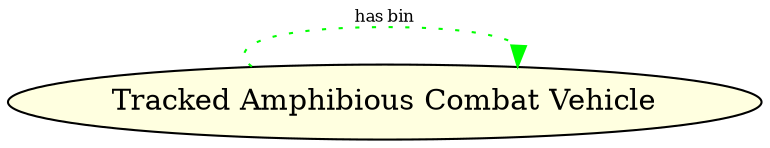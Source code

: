 strict digraph G {
rankdir=LR;
fontsize=10;
http [shape=box, style=filled, fillcolor=lightblue, color=black, label="Wheeled Vehicle", tooltip="A class representing vehicles that move on wheels."];
http [shape=box, style=filled, fillcolor=lightblue, color=black, label="Vehicle Bin", tooltip="A class representing categories of vehicles based on mobility."];
http [shape=box, style=filled, fillcolor=lightblue, color=black, label="Tracked Vehicle", tooltip="A class representing vehicles that move on tracks."];
http [shape=box, style=filled, fillcolor=lightblue, color=black, label="Ground Vehicle", tooltip="A class representing various types of ground vehicles."];
http [shape=box, style=filled, fillcolor=lightblue, color=black, label="All Terrain Vehicle", tooltip="A class representing small vehicles designed for varied terrains."];
http [shape=box, style=filled, fillcolor=lightblue, color=black, label="Amphibious Combat Vehicle", tooltip="A class representing military vehicles capable of operating on land and water."];
http [shape=box, style=filled, fillcolor=lightblue, color=black, label="Tracked Vehicle", tooltip="A class representing vehicles that move on tracks."];
http [shape=box, style=filled, fillcolor=lightblue, color=black, label="Ground Vehicle", tooltip="A class representing various types of ground vehicles."];
http:"//www.example.org/ontology#TrackedVehicle" -> http:"//www.example.org/ontology#GroundVehicle" [label=subClassOf, style=dotted, color=blue];
http [shape=box, style=filled, fillcolor=lightblue, color=black, label="Wheeled Vehicle", tooltip="A class representing vehicles that move on wheels."];
http [shape=box, style=filled, fillcolor=lightblue, color=black, label="Ground Vehicle", tooltip="A class representing various types of ground vehicles."];
http:"//www.example.org/ontology#WheeledVehicle" -> http:"//www.example.org/ontology#GroundVehicle" [label=subClassOf, style=dotted, color=blue];
http [shape=box, style=filled, fillcolor=lightblue, color=black, label="Vehicle Bin", tooltip="A class representing categories of vehicles based on mobility."];
http [shape=box, style=filled, fillcolor=lightblue, color=black, label="Ground Vehicle", tooltip="A class representing various types of ground vehicles."];
http:"//www.example.org/ontology#VehicleBin" -> http:"//www.example.org/ontology#GroundVehicle" [label="represented by", fontsize=8, color=gray];
http [shape=box, style=filled, fillcolor=lightblue, color=black, label="Ground Vehicle", tooltip="A class representing various types of ground vehicles."];
http [shape=box, style=filled, fillcolor=lightblue, color=black, label="Vehicle Bin", tooltip="A class representing categories of vehicles based on mobility."];
http:"//www.example.org/ontology#GroundVehicle" -> http:"//www.example.org/ontology#VehicleBin" [label="has bin", fontsize=8, color=gray];
http [shape=ellipse, style=filled, fillcolor=lightyellow, color=black, label="has maximum road speed", tooltip="The maximum speed of the vehicle in kilometers per hour."];
http [shape=ellipse, style=filled, fillcolor=lightyellow, color=black, label="has power-to-weight ratio", tooltip="The power-to-weight ratio of the vehicle."];
http [shape=ellipse, style=filled, fillcolor=lightyellow, color=black, label="Low Mobility Tracked Vehicle", tooltip="Vehicles with low mobility capabilities on tracks."];
http [shape=ellipse, style=filled, fillcolor=lightyellow, color=black, label="Medium Mobility Wheeled Vehicle", tooltip="Vehicles with medium mobility capabilities on wheels."];
http [shape=ellipse, style=filled, fillcolor=lightyellow, color=black, label=M60AVLB];
http [shape=ellipse, style=filled, fillcolor=lightyellow, color=black, label="Light All Terrain Vehicle", tooltip="Light vehicles designed for various terrains."];
http [shape=ellipse, style=filled, fillcolor=lightyellow, color=black, label="Medium Mobility Tracked Vehicle", tooltip="Vehicles with medium mobility capabilities on tracks."];
http [shape=ellipse, style=filled, fillcolor=lightyellow, color=black, label="M1A1 Tank"];
http [shape=ellipse, style=filled, fillcolor=lightyellow, color=black, label="M1084 MTV"];
http [shape=ellipse, style=filled, fillcolor=lightyellow, color=black, label="High Mobility Tracked Vehicle", tooltip="Vehicles with high mobility capabilities on tracks."];
http [shape=ellipse, style=filled, fillcolor=lightyellow, color=black, label="has combat weight", tooltip="The weight of the vehicle in kilograms."];
http [shape=ellipse, style=filled, fillcolor=lightyellow, color=black, label="Low Mobility Wheeled Vehicle", tooltip="Vehicles with low mobility capabilities on wheels."];
http [shape=ellipse, style=filled, fillcolor=lightyellow, color=black, label="Kawasaki ATV"];
http [shape=ellipse, style=filled, fillcolor=lightyellow, color=black, label="LAV-25"];
http [shape=ellipse, style=filled, fillcolor=lightyellow, color=black, label="High Mobility Wheeled Vehicle", tooltip="Vehicles with high mobility capabilities on wheels."];
http [shape=ellipse, style=filled, fillcolor=lightyellow, color=black, label="M911 HET"];
http [shape=ellipse, style=filled, fillcolor=lightyellow, color=black, label="Tracked Amphibious Combat Vehicle", tooltip="Amphibious combat vehicles that are tracked."];
http [shape=ellipse, style=filled, fillcolor=lightyellow, color=black, label="M923 Truck"];
http [shape=ellipse, style=filled, fillcolor=lightyellow, color=black, label="M2A2 Bradley"];
http [shape=ellipse, style=filled, fillcolor=lightyellow, color=black, label="M113A2 APC"];
http [shape=ellipse, style=filled, fillcolor=lightyellow, color=black, label="Wheeled Amphibious Combat Vehicle", tooltip="Amphibious combat vehicles that are wheeled."];
http [shape=ellipse, style=filled, fillcolor=lightyellow, color=black, label="Ground Vehicles Categorization Ontology", tooltip="An ontology to categorize ground vehicles based on mobility parameters."];
http:"//www.example.org/ontology#LowMobilityTrackedVehicle" -> http:"//www.example.org/ontology#VehicleBin" [label="rdf:type", color=green];
http:"//www.example.org/ontology#MediumMobilityWheeledVehicle" -> http:"//www.example.org/ontology#VehicleBin" [label="rdf:type", color=green];
http:"//www.example.org/ontology#M60AVLB" -> http:"//www.example.org/ontology#TrackedVehicle" [label="rdf:type", color=green];
http:"//www.example.org/ontology#LightATV" -> http:"//www.example.org/ontology#VehicleBin" [label="rdf:type", color=green];
http:"//www.example.org/ontology#MediumMobilityTrackedVehicle" -> http:"//www.example.org/ontology#VehicleBin" [label="rdf:type", color=green];
http:"//www.example.org/ontology#M1A1" -> http:"//www.example.org/ontology#TrackedVehicle" [label="rdf:type", color=green];
http:"//www.example.org/ontology#M1084MTV" -> http:"//www.example.org/ontology#WheeledVehicle" [label="rdf:type", color=green];
http:"//www.example.org/ontology#HighMobilityTrackedVehicle" -> http:"//www.example.org/ontology#VehicleBin" [label="rdf:type", color=green];
http:"//www.example.org/ontology#LowMobilityWheeledVehicle" -> http:"//www.example.org/ontology#VehicleBin" [label="rdf:type", color=green];
http:"//www.example.org/ontology#HighMobilityWheeledVehicle" -> http:"//www.example.org/ontology#VehicleBin" [label="rdf:type", color=green];
http:"//www.example.org/ontology#M911" -> http:"//www.example.org/ontology#WheeledVehicle" [label="rdf:type", color=green];
http:"//www.example.org/ontology#TrackedACV" -> http:"//www.example.org/ontology#VehicleBin" [label="rdf:type", color=green];
http:"//www.example.org/ontology#M923" -> http:"//www.example.org/ontology#WheeledVehicle" [label="rdf:type", color=green];
http:"//www.example.org/ontology#M2A2" -> http:"//www.example.org/ontology#TrackedVehicle" [label="rdf:type", color=green];
http:"//www.example.org/ontology#M113A2" -> http:"//www.example.org/ontology#AmphibiousCombatVehicle" [label="rdf:type", color=green];
http:"//www.example.org/ontology#WheeledACV" -> http:"//www.example.org/ontology#VehicleBin" [label="rdf:type", color=green];
http [shape=ellipse, style=filled, fillcolor=lightyellow, color=black, label="Low Mobility Tracked Vehicle", tooltip="Vehicles with low mobility capabilities on tracks."];
http:"//www.example.org/ontology#M60AVLB" -> http:"//www.example.org/ontology#LowMobilityTrackedVehicle" [label="has bin", color=green];
http [shape=ellipse, style=filled, fillcolor=lightyellow, color=black, label="High Mobility Tracked Vehicle", tooltip="Vehicles with high mobility capabilities on tracks."];
http:"//www.example.org/ontology#M1A1" -> http:"//www.example.org/ontology#HighMobilityTrackedVehicle" [label="has bin", color=green];
http [shape=ellipse, style=filled, fillcolor=lightyellow, color=black, label="High Mobility Wheeled Vehicle", tooltip="Vehicles with high mobility capabilities on wheels."];
http:"//www.example.org/ontology#M1084MTV" -> http:"//www.example.org/ontology#HighMobilityWheeledVehicle" [label="has bin", color=green];
http [shape=ellipse, style=filled, fillcolor=lightyellow, color=black, label="Light All Terrain Vehicle", tooltip="Light vehicles designed for various terrains."];
http:"//www.example.org/ontology#KawasakiATV" -> http:"//www.example.org/ontology#LightATV" [label="has bin", color=green];
http [shape=ellipse, style=filled, fillcolor=lightyellow, color=black, label="Wheeled Amphibious Combat Vehicle", tooltip="Amphibious combat vehicles that are wheeled."];
http:"//www.example.org/ontology#LAV25" -> http:"//www.example.org/ontology#WheeledACV" [label="has bin", color=green];
http [shape=ellipse, style=filled, fillcolor=lightyellow, color=black, label="Low Mobility Wheeled Vehicle", tooltip="Vehicles with low mobility capabilities on wheels."];
http:"//www.example.org/ontology#M911" -> http:"//www.example.org/ontology#LowMobilityWheeledVehicle" [label="has bin", color=green];
http [shape=ellipse, style=filled, fillcolor=lightyellow, color=black, label="Medium Mobility Wheeled Vehicle", tooltip="Vehicles with medium mobility capabilities on wheels."];
http:"//www.example.org/ontology#M923" -> http:"//www.example.org/ontology#MediumMobilityWheeledVehicle" [label="has bin", color=green];
http [shape=ellipse, style=filled, fillcolor=lightyellow, color=black, label="Medium Mobility Tracked Vehicle", tooltip="Vehicles with medium mobility capabilities on tracks."];
http:"//www.example.org/ontology#M2A2" -> http:"//www.example.org/ontology#MediumMobilityTrackedVehicle" [label="has bin", color=green];
http [shape=ellipse, style=filled, fillcolor=lightyellow, color=black, label="Tracked Amphibious Combat Vehicle", tooltip="Amphibious combat vehicles that are tracked."];
http:"//www.example.org/ontology#M113A2" -> http:"//www.example.org/ontology#TrackedACV" [label="has bin", color=green];
}
